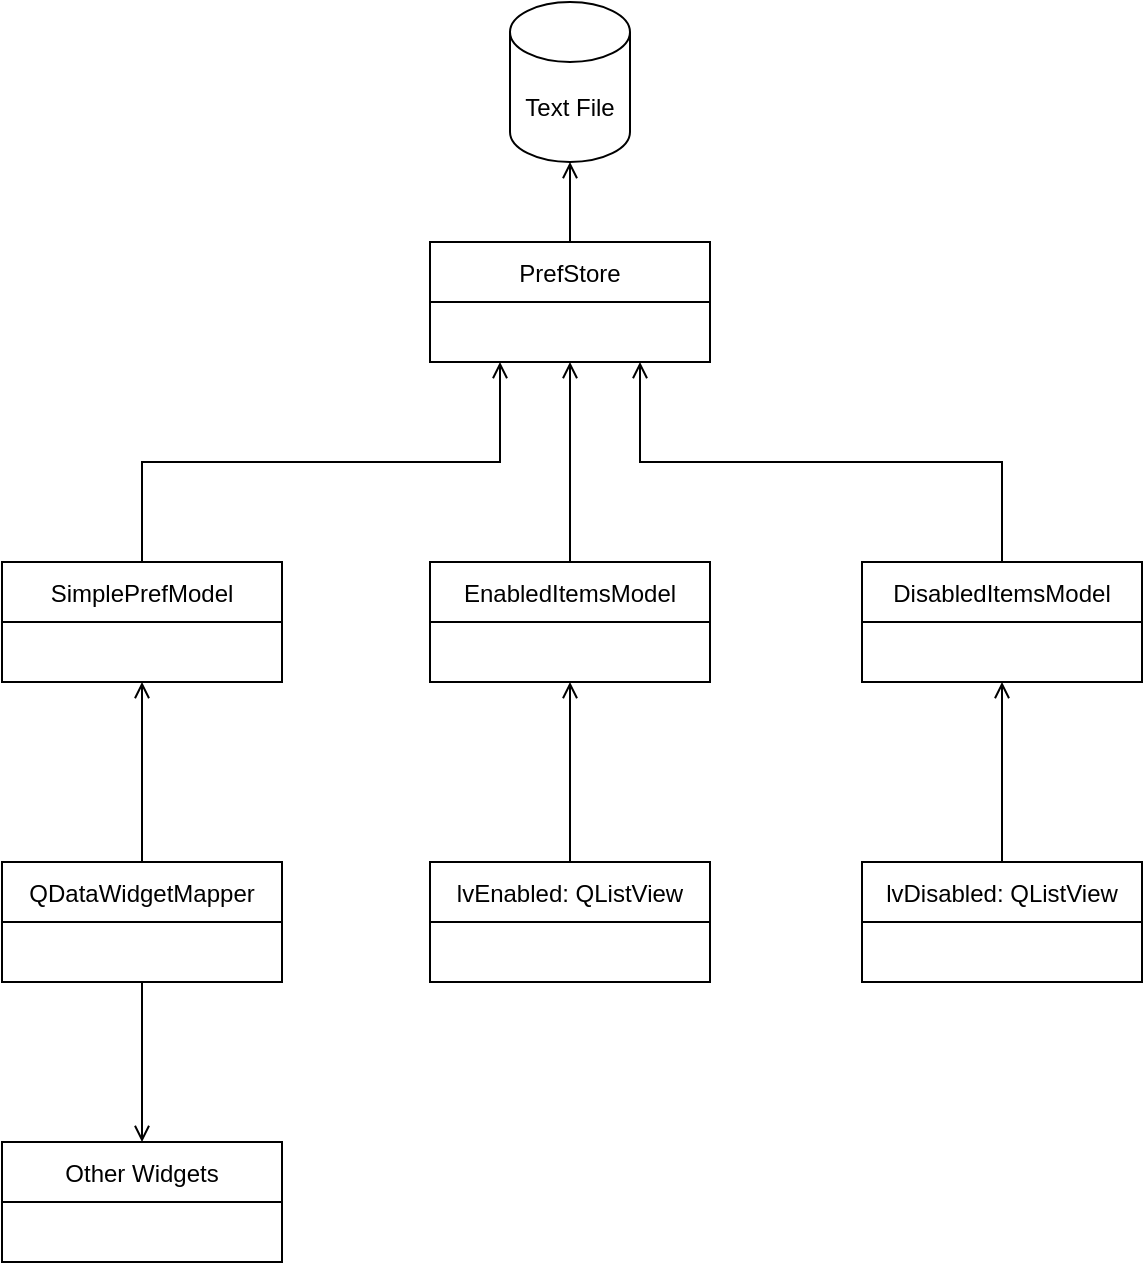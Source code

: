 <mxfile version="17.2.4" type="device"><diagram id="0RY5n1LZyBPCkntVdgpa" name="Page-1"><mxGraphModel dx="1103" dy="1022" grid="1" gridSize="10" guides="1" tooltips="1" connect="1" arrows="1" fold="1" page="1" pageScale="1" pageWidth="827" pageHeight="1169" math="0" shadow="0"><root><mxCell id="0"/><mxCell id="1" parent="0"/><mxCell id="wgU8Q5nrkiEMLoVggTow-13" style="edgeStyle=orthogonalEdgeStyle;rounded=0;orthogonalLoop=1;jettySize=auto;html=1;exitX=0.5;exitY=0;exitDx=0;exitDy=0;endArrow=open;endFill=0;" edge="1" parent="1" source="wgU8Q5nrkiEMLoVggTow-1" target="wgU8Q5nrkiEMLoVggTow-12"><mxGeometry relative="1" as="geometry"/></mxCell><mxCell id="wgU8Q5nrkiEMLoVggTow-1" value="PrefStore" style="swimlane;fontStyle=0;childLayout=stackLayout;horizontal=1;startSize=30;horizontalStack=0;resizeParent=1;resizeParentMax=0;resizeLast=0;collapsible=1;marginBottom=0;" vertex="1" parent="1"><mxGeometry x="344" y="160" width="140" height="60" as="geometry"/></mxCell><mxCell id="wgU8Q5nrkiEMLoVggTow-14" style="edgeStyle=orthogonalEdgeStyle;rounded=0;orthogonalLoop=1;jettySize=auto;html=1;entryX=0.25;entryY=1;entryDx=0;entryDy=0;endArrow=open;endFill=0;exitX=0.5;exitY=0;exitDx=0;exitDy=0;" edge="1" parent="1" source="wgU8Q5nrkiEMLoVggTow-5" target="wgU8Q5nrkiEMLoVggTow-1"><mxGeometry relative="1" as="geometry"/></mxCell><mxCell id="wgU8Q5nrkiEMLoVggTow-5" value="SimplePrefModel" style="swimlane;fontStyle=0;childLayout=stackLayout;horizontal=1;startSize=30;horizontalStack=0;resizeParent=1;resizeParentMax=0;resizeLast=0;collapsible=1;marginBottom=0;" vertex="1" parent="1"><mxGeometry x="130" y="320" width="140" height="60" as="geometry"/></mxCell><mxCell id="wgU8Q5nrkiEMLoVggTow-15" style="edgeStyle=orthogonalEdgeStyle;rounded=0;orthogonalLoop=1;jettySize=auto;html=1;exitX=0.5;exitY=0;exitDx=0;exitDy=0;entryX=0.5;entryY=1;entryDx=0;entryDy=0;endArrow=open;endFill=0;" edge="1" parent="1" source="wgU8Q5nrkiEMLoVggTow-6" target="wgU8Q5nrkiEMLoVggTow-1"><mxGeometry relative="1" as="geometry"/></mxCell><mxCell id="wgU8Q5nrkiEMLoVggTow-6" value="EnabledItemsModel" style="swimlane;fontStyle=0;childLayout=stackLayout;horizontal=1;startSize=30;horizontalStack=0;resizeParent=1;resizeParentMax=0;resizeLast=0;collapsible=1;marginBottom=0;" vertex="1" parent="1"><mxGeometry x="344" y="320" width="140" height="60" as="geometry"/></mxCell><mxCell id="wgU8Q5nrkiEMLoVggTow-16" style="edgeStyle=orthogonalEdgeStyle;rounded=0;orthogonalLoop=1;jettySize=auto;html=1;exitX=0.5;exitY=0;exitDx=0;exitDy=0;entryX=0.75;entryY=1;entryDx=0;entryDy=0;endArrow=open;endFill=0;" edge="1" parent="1" source="wgU8Q5nrkiEMLoVggTow-7" target="wgU8Q5nrkiEMLoVggTow-1"><mxGeometry relative="1" as="geometry"/></mxCell><mxCell id="wgU8Q5nrkiEMLoVggTow-7" value="DisabledItemsModel" style="swimlane;fontStyle=0;childLayout=stackLayout;horizontal=1;startSize=30;horizontalStack=0;resizeParent=1;resizeParentMax=0;resizeLast=0;collapsible=1;marginBottom=0;" vertex="1" parent="1"><mxGeometry x="560" y="320" width="140" height="60" as="geometry"/></mxCell><mxCell id="wgU8Q5nrkiEMLoVggTow-8" value="Other Widgets" style="swimlane;fontStyle=0;childLayout=stackLayout;horizontal=1;startSize=30;horizontalStack=0;resizeParent=1;resizeParentMax=0;resizeLast=0;collapsible=1;marginBottom=0;" vertex="1" parent="1"><mxGeometry x="130" y="610" width="140" height="60" as="geometry"/></mxCell><mxCell id="wgU8Q5nrkiEMLoVggTow-17" style="edgeStyle=orthogonalEdgeStyle;rounded=0;orthogonalLoop=1;jettySize=auto;html=1;exitX=0.5;exitY=0;exitDx=0;exitDy=0;entryX=0.5;entryY=1;entryDx=0;entryDy=0;endArrow=open;endFill=0;" edge="1" parent="1" source="wgU8Q5nrkiEMLoVggTow-9" target="wgU8Q5nrkiEMLoVggTow-5"><mxGeometry relative="1" as="geometry"/></mxCell><mxCell id="wgU8Q5nrkiEMLoVggTow-18" style="edgeStyle=orthogonalEdgeStyle;rounded=0;orthogonalLoop=1;jettySize=auto;html=1;exitX=0.5;exitY=1;exitDx=0;exitDy=0;entryX=0.5;entryY=0;entryDx=0;entryDy=0;endArrow=open;endFill=0;" edge="1" parent="1" source="wgU8Q5nrkiEMLoVggTow-9" target="wgU8Q5nrkiEMLoVggTow-8"><mxGeometry relative="1" as="geometry"/></mxCell><mxCell id="wgU8Q5nrkiEMLoVggTow-9" value="QDataWidgetMapper" style="swimlane;fontStyle=0;childLayout=stackLayout;horizontal=1;startSize=30;horizontalStack=0;resizeParent=1;resizeParentMax=0;resizeLast=0;collapsible=1;marginBottom=0;" vertex="1" parent="1"><mxGeometry x="130" y="470" width="140" height="60" as="geometry"/></mxCell><mxCell id="wgU8Q5nrkiEMLoVggTow-19" style="edgeStyle=orthogonalEdgeStyle;rounded=0;orthogonalLoop=1;jettySize=auto;html=1;exitX=0.5;exitY=0;exitDx=0;exitDy=0;entryX=0.5;entryY=1;entryDx=0;entryDy=0;endArrow=open;endFill=0;" edge="1" parent="1" source="wgU8Q5nrkiEMLoVggTow-10" target="wgU8Q5nrkiEMLoVggTow-6"><mxGeometry relative="1" as="geometry"/></mxCell><mxCell id="wgU8Q5nrkiEMLoVggTow-10" value="lvEnabled: QListView" style="swimlane;fontStyle=0;childLayout=stackLayout;horizontal=1;startSize=30;horizontalStack=0;resizeParent=1;resizeParentMax=0;resizeLast=0;collapsible=1;marginBottom=0;" vertex="1" parent="1"><mxGeometry x="344" y="470" width="140" height="60" as="geometry"/></mxCell><mxCell id="wgU8Q5nrkiEMLoVggTow-20" style="edgeStyle=orthogonalEdgeStyle;rounded=0;orthogonalLoop=1;jettySize=auto;html=1;exitX=0.5;exitY=0;exitDx=0;exitDy=0;entryX=0.5;entryY=1;entryDx=0;entryDy=0;endArrow=open;endFill=0;" edge="1" parent="1" source="wgU8Q5nrkiEMLoVggTow-11" target="wgU8Q5nrkiEMLoVggTow-7"><mxGeometry relative="1" as="geometry"/></mxCell><mxCell id="wgU8Q5nrkiEMLoVggTow-11" value="lvDisabled: QListView" style="swimlane;fontStyle=0;childLayout=stackLayout;horizontal=1;startSize=30;horizontalStack=0;resizeParent=1;resizeParentMax=0;resizeLast=0;collapsible=1;marginBottom=0;" vertex="1" parent="1"><mxGeometry x="560" y="470" width="140" height="60" as="geometry"/></mxCell><mxCell id="wgU8Q5nrkiEMLoVggTow-12" value="Text File" style="shape=cylinder3;whiteSpace=wrap;html=1;boundedLbl=1;backgroundOutline=1;size=15;" vertex="1" parent="1"><mxGeometry x="384" y="40" width="60" height="80" as="geometry"/></mxCell></root></mxGraphModel></diagram></mxfile>